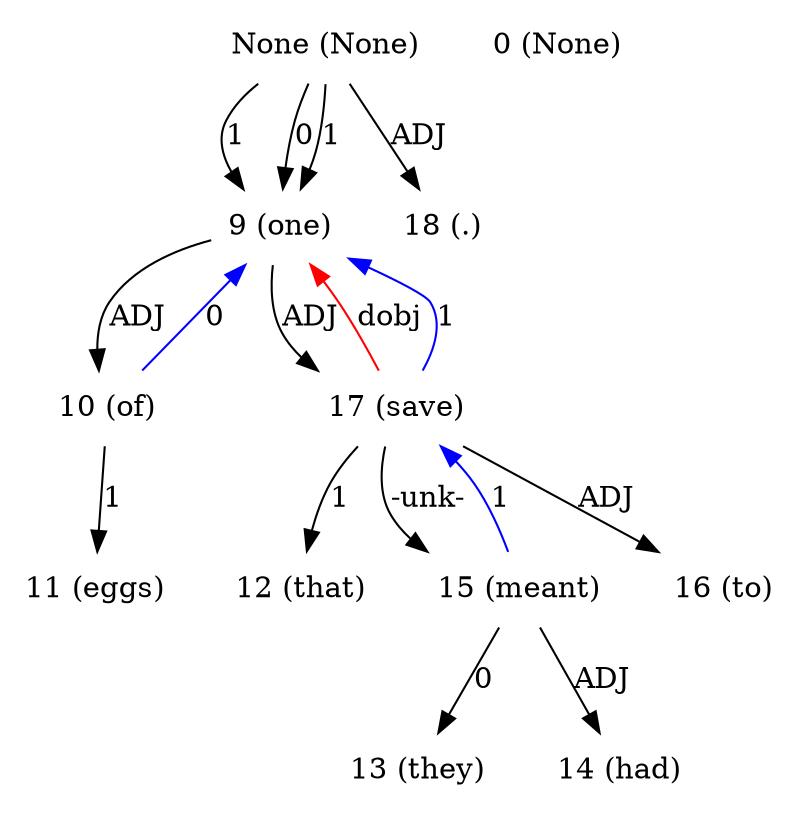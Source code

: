 digraph G{
edge [dir=forward]
node [shape=plaintext]

None [label="None (None)"]
None -> 9 [label="1"]
None -> 18 [label="ADJ"]
None [label="None (None)"]
None -> 9 [label="0"]
None [label="None (None)"]
None -> 9 [label="1"]
0 [label="0 (None)"]
9 [label="9 (one)"]
9 -> 10 [label="ADJ"]
9 -> 17 [label="ADJ"]
17 -> 9 [label="dobj", color="red"]
10 [label="10 (of)"]
10 -> 11 [label="1"]
10 -> 9 [label="0", color="blue"]
11 [label="11 (eggs)"]
12 [label="12 (that)"]
13 [label="13 (they)"]
14 [label="14 (had)"]
15 [label="15 (meant)"]
15 -> 17 [label="1", color="blue"]
15 -> 13 [label="0"]
15 -> 14 [label="ADJ"]
16 [label="16 (to)"]
17 [label="17 (save)"]
17 -> 12 [label="1"]
17 -> 9 [label="1", color="blue"]
17 -> 15 [label="-unk-"]
17 -> 16 [label="ADJ"]
18 [label="18 (.)"]
}
